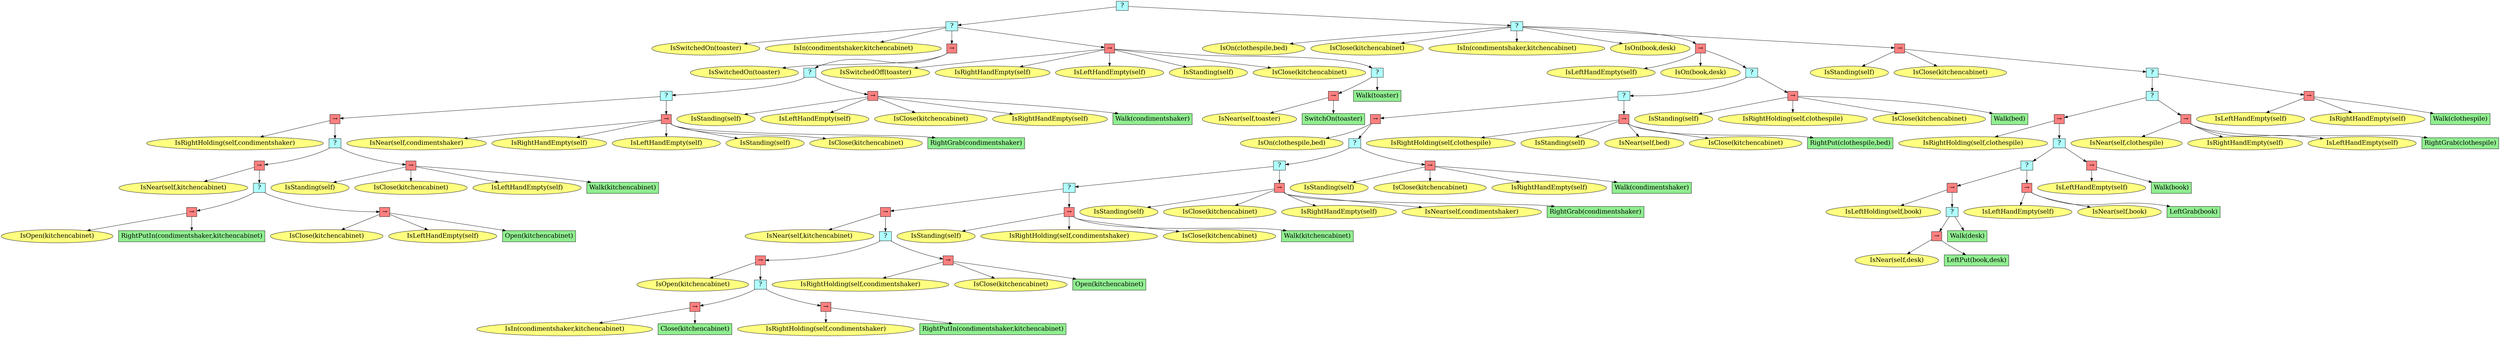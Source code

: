 digraph pastafarianism {
ordering=out;
graph [fontname="times-roman"];
node [fontname="times-roman"];
edge [fontname="times-roman"];
"76962c0c-9083-4491-96db-1625025081bf" [fillcolor="#B0FFFF", fontcolor=black, fontsize=20, height=0.01, label=" ? ", shape=box, style=filled, width=0.01];
"16528917-dd11-441f-b0e4-78a0c39c2760" [fillcolor="#B0FFFF", fontcolor=black, fontsize=20, height=0.01, label=" ? ", shape=box, style=filled, width=0.01];
"76962c0c-9083-4491-96db-1625025081bf" -> "16528917-dd11-441f-b0e4-78a0c39c2760";
"ddc99dc7-8598-4321-9bb9-795a56fb2705" [fillcolor="#FFFF80", fontcolor=black, fontsize=20, label="IsSwitchedOn(toaster)", shape=ellipse, style=filled];
"16528917-dd11-441f-b0e4-78a0c39c2760" -> "ddc99dc7-8598-4321-9bb9-795a56fb2705";
"db72ab32-a3ed-4d3b-a1af-5e8145d1346e" [fillcolor="#FFFF80", fontcolor=black, fontsize=20, label="IsIn(condimentshaker,kitchencabinet)", shape=ellipse, style=filled];
"16528917-dd11-441f-b0e4-78a0c39c2760" -> "db72ab32-a3ed-4d3b-a1af-5e8145d1346e";
"54d2df09-82e2-4763-817e-cd5002df64fd" [fillcolor="#FF8080", fontcolor=black, fontsize=20, height=0.01, label="&rarr;", shape=box, style=filled, width=0.01];
"16528917-dd11-441f-b0e4-78a0c39c2760" -> "54d2df09-82e2-4763-817e-cd5002df64fd";
"e141d60f-3df4-4e49-9a2a-b040e49d33da" [fillcolor="#FFFF80", fontcolor=black, fontsize=20, label="IsSwitchedOn(toaster)", shape=ellipse, style=filled];
"54d2df09-82e2-4763-817e-cd5002df64fd" -> "e141d60f-3df4-4e49-9a2a-b040e49d33da";
"f33d5b4e-b619-458a-b06f-ed0954783cb7" [fillcolor="#B0FFFF", fontcolor=black, fontsize=20, height=0.01, label=" ? ", shape=box, style=filled, width=0.01];
"54d2df09-82e2-4763-817e-cd5002df64fd" -> "f33d5b4e-b619-458a-b06f-ed0954783cb7";
"f1efedfc-295c-42d6-95d5-e05170e12c6c" [fillcolor="#B0FFFF", fontcolor=black, fontsize=20, height=0.01, label=" ? ", shape=box, style=filled, width=0.01];
"f33d5b4e-b619-458a-b06f-ed0954783cb7" -> "f1efedfc-295c-42d6-95d5-e05170e12c6c";
"ae6d30da-634e-406b-9a12-ff74e51968b1" [fillcolor="#FF8080", fontcolor=black, fontsize=20, height=0.01, label="&rarr;", shape=box, style=filled, width=0.01];
"f1efedfc-295c-42d6-95d5-e05170e12c6c" -> "ae6d30da-634e-406b-9a12-ff74e51968b1";
"8c5ec16c-fa30-48ac-9994-3c1db5f9acb2" [fillcolor="#FFFF80", fontcolor=black, fontsize=20, label="IsRightHolding(self,condimentshaker)", shape=ellipse, style=filled];
"ae6d30da-634e-406b-9a12-ff74e51968b1" -> "8c5ec16c-fa30-48ac-9994-3c1db5f9acb2";
"33766938-2ed3-481d-a550-56f788a29a3a" [fillcolor="#B0FFFF", fontcolor=black, fontsize=20, height=0.01, label=" ? ", shape=box, style=filled, width=0.01];
"ae6d30da-634e-406b-9a12-ff74e51968b1" -> "33766938-2ed3-481d-a550-56f788a29a3a";
"7179f12b-effe-4814-b300-72b6a682d519" [fillcolor="#FF8080", fontcolor=black, fontsize=20, height=0.01, label="&rarr;", shape=box, style=filled, width=0.01];
"33766938-2ed3-481d-a550-56f788a29a3a" -> "7179f12b-effe-4814-b300-72b6a682d519";
"0a1d18e0-dd87-498d-ab58-ae3e2eec68a8" [fillcolor="#FFFF80", fontcolor=black, fontsize=20, label="IsNear(self,kitchencabinet)", shape=ellipse, style=filled];
"7179f12b-effe-4814-b300-72b6a682d519" -> "0a1d18e0-dd87-498d-ab58-ae3e2eec68a8";
"775e0f38-76ef-4449-b74d-7d2853e842e6" [fillcolor="#B0FFFF", fontcolor=black, fontsize=20, height=0.01, label=" ? ", shape=box, style=filled, width=0.01];
"7179f12b-effe-4814-b300-72b6a682d519" -> "775e0f38-76ef-4449-b74d-7d2853e842e6";
"000e70a8-0573-46b1-a32c-56ac870810d3" [fillcolor="#FF8080", fontcolor=black, fontsize=20, height=0.01, label="&rarr;", shape=box, style=filled, width=0.01];
"775e0f38-76ef-4449-b74d-7d2853e842e6" -> "000e70a8-0573-46b1-a32c-56ac870810d3";
"170cbd90-8a13-4178-a218-891258e87612" [fillcolor="#FFFF80", fontcolor=black, fontsize=20, label="IsOpen(kitchencabinet)", shape=ellipse, style=filled];
"000e70a8-0573-46b1-a32c-56ac870810d3" -> "170cbd90-8a13-4178-a218-891258e87612";
"a75586a7-0437-4fa3-bd6d-667d7e7583ff" [fillcolor=lightgreen, fontcolor=black, fontsize=20, label="RightPutIn(condimentshaker,kitchencabinet)", shape=box, style=filled];
"000e70a8-0573-46b1-a32c-56ac870810d3" -> "a75586a7-0437-4fa3-bd6d-667d7e7583ff";
"a07f7286-0888-41ff-9409-4ef146e4f646" [fillcolor="#FF8080", fontcolor=black, fontsize=20, height=0.01, label="&rarr;", shape=box, style=filled, width=0.01];
"775e0f38-76ef-4449-b74d-7d2853e842e6" -> "a07f7286-0888-41ff-9409-4ef146e4f646";
"000e7c8c-7cca-4c28-92cc-eb42d6db97a0" [fillcolor="#FFFF80", fontcolor=black, fontsize=20, label="IsClose(kitchencabinet)", shape=ellipse, style=filled];
"a07f7286-0888-41ff-9409-4ef146e4f646" -> "000e7c8c-7cca-4c28-92cc-eb42d6db97a0";
"9298766e-c19a-41af-bb89-1c6321e40a68" [fillcolor="#FFFF80", fontcolor=black, fontsize=20, label="IsLeftHandEmpty(self)", shape=ellipse, style=filled];
"a07f7286-0888-41ff-9409-4ef146e4f646" -> "9298766e-c19a-41af-bb89-1c6321e40a68";
"01664adb-2b22-4097-8f26-be34da14d228" [fillcolor=lightgreen, fontcolor=black, fontsize=20, label="Open(kitchencabinet)", shape=box, style=filled];
"a07f7286-0888-41ff-9409-4ef146e4f646" -> "01664adb-2b22-4097-8f26-be34da14d228";
"d4f66154-d606-43bc-b5ff-79a7e266b815" [fillcolor="#FF8080", fontcolor=black, fontsize=20, height=0.01, label="&rarr;", shape=box, style=filled, width=0.01];
"33766938-2ed3-481d-a550-56f788a29a3a" -> "d4f66154-d606-43bc-b5ff-79a7e266b815";
"db8e9119-b188-42a5-8c0d-d6f6ea070322" [fillcolor="#FFFF80", fontcolor=black, fontsize=20, label="IsStanding(self)", shape=ellipse, style=filled];
"d4f66154-d606-43bc-b5ff-79a7e266b815" -> "db8e9119-b188-42a5-8c0d-d6f6ea070322";
"1077dcad-483a-49ab-838d-6087a39144da" [fillcolor="#FFFF80", fontcolor=black, fontsize=20, label="IsClose(kitchencabinet)", shape=ellipse, style=filled];
"d4f66154-d606-43bc-b5ff-79a7e266b815" -> "1077dcad-483a-49ab-838d-6087a39144da";
"524c559a-d391-45e7-aa7b-52d861063baf" [fillcolor="#FFFF80", fontcolor=black, fontsize=20, label="IsLeftHandEmpty(self)", shape=ellipse, style=filled];
"d4f66154-d606-43bc-b5ff-79a7e266b815" -> "524c559a-d391-45e7-aa7b-52d861063baf";
"5c75f125-2f68-45c1-9c3c-ffea9ec41d53" [fillcolor=lightgreen, fontcolor=black, fontsize=20, label="Walk(kitchencabinet)", shape=box, style=filled];
"d4f66154-d606-43bc-b5ff-79a7e266b815" -> "5c75f125-2f68-45c1-9c3c-ffea9ec41d53";
"8c1dce9c-ba8b-41af-a207-30beaef53c34" [fillcolor="#FF8080", fontcolor=black, fontsize=20, height=0.01, label="&rarr;", shape=box, style=filled, width=0.01];
"f1efedfc-295c-42d6-95d5-e05170e12c6c" -> "8c1dce9c-ba8b-41af-a207-30beaef53c34";
"395ea5a1-27ce-4049-8f8a-21292f54e04c" [fillcolor="#FFFF80", fontcolor=black, fontsize=20, label="IsNear(self,condimentshaker)", shape=ellipse, style=filled];
"8c1dce9c-ba8b-41af-a207-30beaef53c34" -> "395ea5a1-27ce-4049-8f8a-21292f54e04c";
"59bbebf6-8323-46e2-aaed-6f369f2f9257" [fillcolor="#FFFF80", fontcolor=black, fontsize=20, label="IsRightHandEmpty(self)", shape=ellipse, style=filled];
"8c1dce9c-ba8b-41af-a207-30beaef53c34" -> "59bbebf6-8323-46e2-aaed-6f369f2f9257";
"0dc1be7d-c576-46a7-a33f-91d604818067" [fillcolor="#FFFF80", fontcolor=black, fontsize=20, label="IsLeftHandEmpty(self)", shape=ellipse, style=filled];
"8c1dce9c-ba8b-41af-a207-30beaef53c34" -> "0dc1be7d-c576-46a7-a33f-91d604818067";
"121a7db0-11ae-42de-8b1c-f8c9a7c16639" [fillcolor="#FFFF80", fontcolor=black, fontsize=20, label="IsStanding(self)", shape=ellipse, style=filled];
"8c1dce9c-ba8b-41af-a207-30beaef53c34" -> "121a7db0-11ae-42de-8b1c-f8c9a7c16639";
"f1b048f9-452b-48ab-8a78-f00cb01a25e4" [fillcolor="#FFFF80", fontcolor=black, fontsize=20, label="IsClose(kitchencabinet)", shape=ellipse, style=filled];
"8c1dce9c-ba8b-41af-a207-30beaef53c34" -> "f1b048f9-452b-48ab-8a78-f00cb01a25e4";
"0af47eb9-0ad9-4bd4-bd1a-3751a256810c" [fillcolor=lightgreen, fontcolor=black, fontsize=20, label="RightGrab(condimentshaker)", shape=box, style=filled];
"8c1dce9c-ba8b-41af-a207-30beaef53c34" -> "0af47eb9-0ad9-4bd4-bd1a-3751a256810c";
"b36cc10a-3f5c-45f7-830c-119b95d9c632" [fillcolor="#FF8080", fontcolor=black, fontsize=20, height=0.01, label="&rarr;", shape=box, style=filled, width=0.01];
"f33d5b4e-b619-458a-b06f-ed0954783cb7" -> "b36cc10a-3f5c-45f7-830c-119b95d9c632";
"9862d520-294d-4e9e-9c98-e66882909e36" [fillcolor="#FFFF80", fontcolor=black, fontsize=20, label="IsStanding(self)", shape=ellipse, style=filled];
"b36cc10a-3f5c-45f7-830c-119b95d9c632" -> "9862d520-294d-4e9e-9c98-e66882909e36";
"506e70eb-3731-4ac3-84da-a2a3c54e61c7" [fillcolor="#FFFF80", fontcolor=black, fontsize=20, label="IsLeftHandEmpty(self)", shape=ellipse, style=filled];
"b36cc10a-3f5c-45f7-830c-119b95d9c632" -> "506e70eb-3731-4ac3-84da-a2a3c54e61c7";
"f043ec5f-2c79-4d84-82f5-ebccb6587ac0" [fillcolor="#FFFF80", fontcolor=black, fontsize=20, label="IsClose(kitchencabinet)", shape=ellipse, style=filled];
"b36cc10a-3f5c-45f7-830c-119b95d9c632" -> "f043ec5f-2c79-4d84-82f5-ebccb6587ac0";
"0e270588-8901-4487-bde5-d2b4675bcc58" [fillcolor="#FFFF80", fontcolor=black, fontsize=20, label="IsRightHandEmpty(self)", shape=ellipse, style=filled];
"b36cc10a-3f5c-45f7-830c-119b95d9c632" -> "0e270588-8901-4487-bde5-d2b4675bcc58";
"3c8925a9-96c8-4e33-9051-31b5b2efb060" [fillcolor=lightgreen, fontcolor=black, fontsize=20, label="Walk(condimentshaker)", shape=box, style=filled];
"b36cc10a-3f5c-45f7-830c-119b95d9c632" -> "3c8925a9-96c8-4e33-9051-31b5b2efb060";
"4f71628b-6d3e-462d-acdb-025046bd45a4" [fillcolor="#FF8080", fontcolor=black, fontsize=20, height=0.01, label="&rarr;", shape=box, style=filled, width=0.01];
"16528917-dd11-441f-b0e4-78a0c39c2760" -> "4f71628b-6d3e-462d-acdb-025046bd45a4";
"5385a61f-1046-4822-82bd-cd8c629f771c" [fillcolor="#FFFF80", fontcolor=black, fontsize=20, label="IsSwitchedOff(toaster)", shape=ellipse, style=filled];
"4f71628b-6d3e-462d-acdb-025046bd45a4" -> "5385a61f-1046-4822-82bd-cd8c629f771c";
"67b719cb-1ae0-49f0-8b90-cd733be27de9" [fillcolor="#FFFF80", fontcolor=black, fontsize=20, label="IsRightHandEmpty(self)", shape=ellipse, style=filled];
"4f71628b-6d3e-462d-acdb-025046bd45a4" -> "67b719cb-1ae0-49f0-8b90-cd733be27de9";
"91bdc923-c229-463d-9f4d-3bafb785442a" [fillcolor="#FFFF80", fontcolor=black, fontsize=20, label="IsLeftHandEmpty(self)", shape=ellipse, style=filled];
"4f71628b-6d3e-462d-acdb-025046bd45a4" -> "91bdc923-c229-463d-9f4d-3bafb785442a";
"3518c4da-0c9b-435e-addf-185365a16f46" [fillcolor="#FFFF80", fontcolor=black, fontsize=20, label="IsStanding(self)", shape=ellipse, style=filled];
"4f71628b-6d3e-462d-acdb-025046bd45a4" -> "3518c4da-0c9b-435e-addf-185365a16f46";
"01b3b61d-f810-4ae6-8105-085b129d555b" [fillcolor="#FFFF80", fontcolor=black, fontsize=20, label="IsClose(kitchencabinet)", shape=ellipse, style=filled];
"4f71628b-6d3e-462d-acdb-025046bd45a4" -> "01b3b61d-f810-4ae6-8105-085b129d555b";
"8e557571-3edd-48b5-99c3-128209be52eb" [fillcolor="#B0FFFF", fontcolor=black, fontsize=20, height=0.01, label=" ? ", shape=box, style=filled, width=0.01];
"4f71628b-6d3e-462d-acdb-025046bd45a4" -> "8e557571-3edd-48b5-99c3-128209be52eb";
"38ed3aa7-e45f-4385-8ee4-7ed3f5cbb7b0" [fillcolor="#FF8080", fontcolor=black, fontsize=20, height=0.01, label="&rarr;", shape=box, style=filled, width=0.01];
"8e557571-3edd-48b5-99c3-128209be52eb" -> "38ed3aa7-e45f-4385-8ee4-7ed3f5cbb7b0";
"45ea24ae-e645-4f42-a2ec-7f29725c1244" [fillcolor="#FFFF80", fontcolor=black, fontsize=20, label="IsNear(self,toaster)", shape=ellipse, style=filled];
"38ed3aa7-e45f-4385-8ee4-7ed3f5cbb7b0" -> "45ea24ae-e645-4f42-a2ec-7f29725c1244";
"5edd5112-ee3c-4880-ba88-6ead338c846d" [fillcolor=lightgreen, fontcolor=black, fontsize=20, label="SwitchOn(toaster)", shape=box, style=filled];
"38ed3aa7-e45f-4385-8ee4-7ed3f5cbb7b0" -> "5edd5112-ee3c-4880-ba88-6ead338c846d";
"a6588e04-2ed5-4576-9ce0-359e0b33812f" [fillcolor=lightgreen, fontcolor=black, fontsize=20, label="Walk(toaster)", shape=box, style=filled];
"8e557571-3edd-48b5-99c3-128209be52eb" -> "a6588e04-2ed5-4576-9ce0-359e0b33812f";
"e444e8d6-0e24-4f5b-b41b-e4679a7092e8" [fillcolor="#B0FFFF", fontcolor=black, fontsize=20, height=0.01, label=" ? ", shape=box, style=filled, width=0.01];
"76962c0c-9083-4491-96db-1625025081bf" -> "e444e8d6-0e24-4f5b-b41b-e4679a7092e8";
"62699717-9388-45b6-a70f-e601e1eb5e9f" [fillcolor="#FFFF80", fontcolor=black, fontsize=20, label="IsOn(clothespile,bed)", shape=ellipse, style=filled];
"e444e8d6-0e24-4f5b-b41b-e4679a7092e8" -> "62699717-9388-45b6-a70f-e601e1eb5e9f";
"5fb43ea0-42cd-4c66-8931-8ba2b3c15567" [fillcolor="#FFFF80", fontcolor=black, fontsize=20, label="IsClose(kitchencabinet)", shape=ellipse, style=filled];
"e444e8d6-0e24-4f5b-b41b-e4679a7092e8" -> "5fb43ea0-42cd-4c66-8931-8ba2b3c15567";
"0e9ecac5-a4f2-46d9-bb48-44e779947431" [fillcolor="#FFFF80", fontcolor=black, fontsize=20, label="IsIn(condimentshaker,kitchencabinet)", shape=ellipse, style=filled];
"e444e8d6-0e24-4f5b-b41b-e4679a7092e8" -> "0e9ecac5-a4f2-46d9-bb48-44e779947431";
"3c1c3d20-a634-411d-8de7-41df4ab58ce9" [fillcolor="#FFFF80", fontcolor=black, fontsize=20, label="IsOn(book,desk)", shape=ellipse, style=filled];
"e444e8d6-0e24-4f5b-b41b-e4679a7092e8" -> "3c1c3d20-a634-411d-8de7-41df4ab58ce9";
"d69fc46e-580b-46e7-bab0-1fa9228b5215" [fillcolor="#FF8080", fontcolor=black, fontsize=20, height=0.01, label="&rarr;", shape=box, style=filled, width=0.01];
"e444e8d6-0e24-4f5b-b41b-e4679a7092e8" -> "d69fc46e-580b-46e7-bab0-1fa9228b5215";
"5a88865e-92cb-4907-aaea-3972108236e8" [fillcolor="#FFFF80", fontcolor=black, fontsize=20, label="IsLeftHandEmpty(self)", shape=ellipse, style=filled];
"d69fc46e-580b-46e7-bab0-1fa9228b5215" -> "5a88865e-92cb-4907-aaea-3972108236e8";
"2c18875b-8e3d-4ff7-b857-b5c29d544d91" [fillcolor="#FFFF80", fontcolor=black, fontsize=20, label="IsOn(book,desk)", shape=ellipse, style=filled];
"d69fc46e-580b-46e7-bab0-1fa9228b5215" -> "2c18875b-8e3d-4ff7-b857-b5c29d544d91";
"17befc63-2ad8-404a-ad87-fa13eca95e61" [fillcolor="#B0FFFF", fontcolor=black, fontsize=20, height=0.01, label=" ? ", shape=box, style=filled, width=0.01];
"d69fc46e-580b-46e7-bab0-1fa9228b5215" -> "17befc63-2ad8-404a-ad87-fa13eca95e61";
"b5488fd1-05a6-4ea4-982c-4656d02d233a" [fillcolor="#B0FFFF", fontcolor=black, fontsize=20, height=0.01, label=" ? ", shape=box, style=filled, width=0.01];
"17befc63-2ad8-404a-ad87-fa13eca95e61" -> "b5488fd1-05a6-4ea4-982c-4656d02d233a";
"053bf0cf-1f6c-4e7d-acc4-281d6af9991d" [fillcolor="#FF8080", fontcolor=black, fontsize=20, height=0.01, label="&rarr;", shape=box, style=filled, width=0.01];
"b5488fd1-05a6-4ea4-982c-4656d02d233a" -> "053bf0cf-1f6c-4e7d-acc4-281d6af9991d";
"d7e6f020-0214-4184-b2ae-256f1356ef01" [fillcolor="#FFFF80", fontcolor=black, fontsize=20, label="IsOn(clothespile,bed)", shape=ellipse, style=filled];
"053bf0cf-1f6c-4e7d-acc4-281d6af9991d" -> "d7e6f020-0214-4184-b2ae-256f1356ef01";
"b133ff5d-9509-42a8-8c09-c77e6da8a3a7" [fillcolor="#B0FFFF", fontcolor=black, fontsize=20, height=0.01, label=" ? ", shape=box, style=filled, width=0.01];
"053bf0cf-1f6c-4e7d-acc4-281d6af9991d" -> "b133ff5d-9509-42a8-8c09-c77e6da8a3a7";
"f4904920-1fb3-47f4-99bb-8721d9443fbf" [fillcolor="#B0FFFF", fontcolor=black, fontsize=20, height=0.01, label=" ? ", shape=box, style=filled, width=0.01];
"b133ff5d-9509-42a8-8c09-c77e6da8a3a7" -> "f4904920-1fb3-47f4-99bb-8721d9443fbf";
"dff15b21-7281-4e20-bf2a-b7c4ffd850c9" [fillcolor="#B0FFFF", fontcolor=black, fontsize=20, height=0.01, label=" ? ", shape=box, style=filled, width=0.01];
"f4904920-1fb3-47f4-99bb-8721d9443fbf" -> "dff15b21-7281-4e20-bf2a-b7c4ffd850c9";
"d4a8ceef-b6cc-4170-b889-68577535211a" [fillcolor="#FF8080", fontcolor=black, fontsize=20, height=0.01, label="&rarr;", shape=box, style=filled, width=0.01];
"dff15b21-7281-4e20-bf2a-b7c4ffd850c9" -> "d4a8ceef-b6cc-4170-b889-68577535211a";
"bfe603c6-458f-4329-85bd-f61abfae5615" [fillcolor="#FFFF80", fontcolor=black, fontsize=20, label="IsNear(self,kitchencabinet)", shape=ellipse, style=filled];
"d4a8ceef-b6cc-4170-b889-68577535211a" -> "bfe603c6-458f-4329-85bd-f61abfae5615";
"7f571757-c285-4272-9c64-902010c8df03" [fillcolor="#B0FFFF", fontcolor=black, fontsize=20, height=0.01, label=" ? ", shape=box, style=filled, width=0.01];
"d4a8ceef-b6cc-4170-b889-68577535211a" -> "7f571757-c285-4272-9c64-902010c8df03";
"9b8ba117-fb4a-4e73-8baf-b85f542d3e4d" [fillcolor="#FF8080", fontcolor=black, fontsize=20, height=0.01, label="&rarr;", shape=box, style=filled, width=0.01];
"7f571757-c285-4272-9c64-902010c8df03" -> "9b8ba117-fb4a-4e73-8baf-b85f542d3e4d";
"16f1c7f8-0e43-4dfc-b4bc-21c8e6f47db1" [fillcolor="#FFFF80", fontcolor=black, fontsize=20, label="IsOpen(kitchencabinet)", shape=ellipse, style=filled];
"9b8ba117-fb4a-4e73-8baf-b85f542d3e4d" -> "16f1c7f8-0e43-4dfc-b4bc-21c8e6f47db1";
"4ae639f2-6c61-4488-8e02-8cb44b482fd4" [fillcolor="#B0FFFF", fontcolor=black, fontsize=20, height=0.01, label=" ? ", shape=box, style=filled, width=0.01];
"9b8ba117-fb4a-4e73-8baf-b85f542d3e4d" -> "4ae639f2-6c61-4488-8e02-8cb44b482fd4";
"9bfabd80-66ab-437c-98d1-390599d2b6c6" [fillcolor="#FF8080", fontcolor=black, fontsize=20, height=0.01, label="&rarr;", shape=box, style=filled, width=0.01];
"4ae639f2-6c61-4488-8e02-8cb44b482fd4" -> "9bfabd80-66ab-437c-98d1-390599d2b6c6";
"18fad60a-146a-47d1-9121-06a135b5e595" [fillcolor="#FFFF80", fontcolor=black, fontsize=20, label="IsIn(condimentshaker,kitchencabinet)", shape=ellipse, style=filled];
"9bfabd80-66ab-437c-98d1-390599d2b6c6" -> "18fad60a-146a-47d1-9121-06a135b5e595";
"67732c0e-2cc4-4330-b42a-f11b1a3fba7f" [fillcolor=lightgreen, fontcolor=black, fontsize=20, label="Close(kitchencabinet)", shape=box, style=filled];
"9bfabd80-66ab-437c-98d1-390599d2b6c6" -> "67732c0e-2cc4-4330-b42a-f11b1a3fba7f";
"e09f4eb2-b622-4890-b9be-42aa597c519a" [fillcolor="#FF8080", fontcolor=black, fontsize=20, height=0.01, label="&rarr;", shape=box, style=filled, width=0.01];
"4ae639f2-6c61-4488-8e02-8cb44b482fd4" -> "e09f4eb2-b622-4890-b9be-42aa597c519a";
"55aa1235-4542-447e-8716-6fad20885c4a" [fillcolor="#FFFF80", fontcolor=black, fontsize=20, label="IsRightHolding(self,condimentshaker)", shape=ellipse, style=filled];
"e09f4eb2-b622-4890-b9be-42aa597c519a" -> "55aa1235-4542-447e-8716-6fad20885c4a";
"c90b80d0-36c8-4352-b465-914a54b3a0d4" [fillcolor=lightgreen, fontcolor=black, fontsize=20, label="RightPutIn(condimentshaker,kitchencabinet)", shape=box, style=filled];
"e09f4eb2-b622-4890-b9be-42aa597c519a" -> "c90b80d0-36c8-4352-b465-914a54b3a0d4";
"3875a23c-62aa-4605-ab23-0ac1c664ca03" [fillcolor="#FF8080", fontcolor=black, fontsize=20, height=0.01, label="&rarr;", shape=box, style=filled, width=0.01];
"7f571757-c285-4272-9c64-902010c8df03" -> "3875a23c-62aa-4605-ab23-0ac1c664ca03";
"be404277-ad5f-40d0-a40a-a063f1d124e8" [fillcolor="#FFFF80", fontcolor=black, fontsize=20, label="IsRightHolding(self,condimentshaker)", shape=ellipse, style=filled];
"3875a23c-62aa-4605-ab23-0ac1c664ca03" -> "be404277-ad5f-40d0-a40a-a063f1d124e8";
"26c88a90-8079-4523-a13e-640eb6326182" [fillcolor="#FFFF80", fontcolor=black, fontsize=20, label="IsClose(kitchencabinet)", shape=ellipse, style=filled];
"3875a23c-62aa-4605-ab23-0ac1c664ca03" -> "26c88a90-8079-4523-a13e-640eb6326182";
"a3a67ccd-6694-4b96-b66d-5d26d735e67f" [fillcolor=lightgreen, fontcolor=black, fontsize=20, label="Open(kitchencabinet)", shape=box, style=filled];
"3875a23c-62aa-4605-ab23-0ac1c664ca03" -> "a3a67ccd-6694-4b96-b66d-5d26d735e67f";
"5e88e79a-ee29-4c99-a3b9-7982dedb5810" [fillcolor="#FF8080", fontcolor=black, fontsize=20, height=0.01, label="&rarr;", shape=box, style=filled, width=0.01];
"dff15b21-7281-4e20-bf2a-b7c4ffd850c9" -> "5e88e79a-ee29-4c99-a3b9-7982dedb5810";
"29f4171c-073a-4a96-b8b7-c5ffdd60ab8e" [fillcolor="#FFFF80", fontcolor=black, fontsize=20, label="IsStanding(self)", shape=ellipse, style=filled];
"5e88e79a-ee29-4c99-a3b9-7982dedb5810" -> "29f4171c-073a-4a96-b8b7-c5ffdd60ab8e";
"36b6120a-ce0b-4be0-bd01-2e0024fcca83" [fillcolor="#FFFF80", fontcolor=black, fontsize=20, label="IsRightHolding(self,condimentshaker)", shape=ellipse, style=filled];
"5e88e79a-ee29-4c99-a3b9-7982dedb5810" -> "36b6120a-ce0b-4be0-bd01-2e0024fcca83";
"4dd65f1c-47f7-41b7-ae6b-ce06eb36f3db" [fillcolor="#FFFF80", fontcolor=black, fontsize=20, label="IsClose(kitchencabinet)", shape=ellipse, style=filled];
"5e88e79a-ee29-4c99-a3b9-7982dedb5810" -> "4dd65f1c-47f7-41b7-ae6b-ce06eb36f3db";
"4a08c093-2868-47e0-a66f-b3ec280d1f10" [fillcolor=lightgreen, fontcolor=black, fontsize=20, label="Walk(kitchencabinet)", shape=box, style=filled];
"5e88e79a-ee29-4c99-a3b9-7982dedb5810" -> "4a08c093-2868-47e0-a66f-b3ec280d1f10";
"f5a7d88c-3af5-4d46-bc1e-b6cb41dae54d" [fillcolor="#FF8080", fontcolor=black, fontsize=20, height=0.01, label="&rarr;", shape=box, style=filled, width=0.01];
"f4904920-1fb3-47f4-99bb-8721d9443fbf" -> "f5a7d88c-3af5-4d46-bc1e-b6cb41dae54d";
"6e63177a-e9d2-4321-8a9e-23df789259e1" [fillcolor="#FFFF80", fontcolor=black, fontsize=20, label="IsStanding(self)", shape=ellipse, style=filled];
"f5a7d88c-3af5-4d46-bc1e-b6cb41dae54d" -> "6e63177a-e9d2-4321-8a9e-23df789259e1";
"c7480294-5422-4bd8-a8a9-cce03812f781" [fillcolor="#FFFF80", fontcolor=black, fontsize=20, label="IsClose(kitchencabinet)", shape=ellipse, style=filled];
"f5a7d88c-3af5-4d46-bc1e-b6cb41dae54d" -> "c7480294-5422-4bd8-a8a9-cce03812f781";
"46077559-1539-450d-a587-13c7278f5e9e" [fillcolor="#FFFF80", fontcolor=black, fontsize=20, label="IsRightHandEmpty(self)", shape=ellipse, style=filled];
"f5a7d88c-3af5-4d46-bc1e-b6cb41dae54d" -> "46077559-1539-450d-a587-13c7278f5e9e";
"286c9431-4913-4494-a9e3-0fc00a7085f2" [fillcolor="#FFFF80", fontcolor=black, fontsize=20, label="IsNear(self,condimentshaker)", shape=ellipse, style=filled];
"f5a7d88c-3af5-4d46-bc1e-b6cb41dae54d" -> "286c9431-4913-4494-a9e3-0fc00a7085f2";
"e9d37e7c-5b6c-46e1-9ed2-d810c7648902" [fillcolor=lightgreen, fontcolor=black, fontsize=20, label="RightGrab(condimentshaker)", shape=box, style=filled];
"f5a7d88c-3af5-4d46-bc1e-b6cb41dae54d" -> "e9d37e7c-5b6c-46e1-9ed2-d810c7648902";
"0e8d6aee-5199-4f40-bdb7-730562599c98" [fillcolor="#FF8080", fontcolor=black, fontsize=20, height=0.01, label="&rarr;", shape=box, style=filled, width=0.01];
"b133ff5d-9509-42a8-8c09-c77e6da8a3a7" -> "0e8d6aee-5199-4f40-bdb7-730562599c98";
"cea22db6-131b-4663-a969-3ad2ef8a2799" [fillcolor="#FFFF80", fontcolor=black, fontsize=20, label="IsStanding(self)", shape=ellipse, style=filled];
"0e8d6aee-5199-4f40-bdb7-730562599c98" -> "cea22db6-131b-4663-a969-3ad2ef8a2799";
"d5fdf4ee-4a03-4ff1-9903-40346b45bbb3" [fillcolor="#FFFF80", fontcolor=black, fontsize=20, label="IsClose(kitchencabinet)", shape=ellipse, style=filled];
"0e8d6aee-5199-4f40-bdb7-730562599c98" -> "d5fdf4ee-4a03-4ff1-9903-40346b45bbb3";
"86b2c095-a1b7-4d6d-9a98-2cc40aa64081" [fillcolor="#FFFF80", fontcolor=black, fontsize=20, label="IsRightHandEmpty(self)", shape=ellipse, style=filled];
"0e8d6aee-5199-4f40-bdb7-730562599c98" -> "86b2c095-a1b7-4d6d-9a98-2cc40aa64081";
"4bc8b2a5-cdbd-45b1-8715-5b8f5c072a23" [fillcolor=lightgreen, fontcolor=black, fontsize=20, label="Walk(condimentshaker)", shape=box, style=filled];
"0e8d6aee-5199-4f40-bdb7-730562599c98" -> "4bc8b2a5-cdbd-45b1-8715-5b8f5c072a23";
"d150163c-cef8-4906-b172-63dca23e3b2e" [fillcolor="#FF8080", fontcolor=black, fontsize=20, height=0.01, label="&rarr;", shape=box, style=filled, width=0.01];
"b5488fd1-05a6-4ea4-982c-4656d02d233a" -> "d150163c-cef8-4906-b172-63dca23e3b2e";
"5d94c495-81fc-4e35-a9a2-b994e6d4a3db" [fillcolor="#FFFF80", fontcolor=black, fontsize=20, label="IsRightHolding(self,clothespile)", shape=ellipse, style=filled];
"d150163c-cef8-4906-b172-63dca23e3b2e" -> "5d94c495-81fc-4e35-a9a2-b994e6d4a3db";
"fe7b2b80-b586-4d4c-8266-c210aceb46cd" [fillcolor="#FFFF80", fontcolor=black, fontsize=20, label="IsStanding(self)", shape=ellipse, style=filled];
"d150163c-cef8-4906-b172-63dca23e3b2e" -> "fe7b2b80-b586-4d4c-8266-c210aceb46cd";
"a44e125b-089e-48c7-ac2b-932272eeb221" [fillcolor="#FFFF80", fontcolor=black, fontsize=20, label="IsNear(self,bed)", shape=ellipse, style=filled];
"d150163c-cef8-4906-b172-63dca23e3b2e" -> "a44e125b-089e-48c7-ac2b-932272eeb221";
"acb42f7f-7344-4941-b386-41ff0f5f3c19" [fillcolor="#FFFF80", fontcolor=black, fontsize=20, label="IsClose(kitchencabinet)", shape=ellipse, style=filled];
"d150163c-cef8-4906-b172-63dca23e3b2e" -> "acb42f7f-7344-4941-b386-41ff0f5f3c19";
"ba9a5be6-a828-4353-9f2a-c7113d312030" [fillcolor=lightgreen, fontcolor=black, fontsize=20, label="RightPut(clothespile,bed)", shape=box, style=filled];
"d150163c-cef8-4906-b172-63dca23e3b2e" -> "ba9a5be6-a828-4353-9f2a-c7113d312030";
"7d5a139f-f8a4-4a7d-bd57-532afc038da0" [fillcolor="#FF8080", fontcolor=black, fontsize=20, height=0.01, label="&rarr;", shape=box, style=filled, width=0.01];
"17befc63-2ad8-404a-ad87-fa13eca95e61" -> "7d5a139f-f8a4-4a7d-bd57-532afc038da0";
"35da66cb-c4bc-4e93-a653-1fd417cac4c8" [fillcolor="#FFFF80", fontcolor=black, fontsize=20, label="IsStanding(self)", shape=ellipse, style=filled];
"7d5a139f-f8a4-4a7d-bd57-532afc038da0" -> "35da66cb-c4bc-4e93-a653-1fd417cac4c8";
"989c1f80-89a5-495d-b2ae-f1f06396ae51" [fillcolor="#FFFF80", fontcolor=black, fontsize=20, label="IsRightHolding(self,clothespile)", shape=ellipse, style=filled];
"7d5a139f-f8a4-4a7d-bd57-532afc038da0" -> "989c1f80-89a5-495d-b2ae-f1f06396ae51";
"0c972d4a-9c62-492e-b8f8-8f2bf40f7e60" [fillcolor="#FFFF80", fontcolor=black, fontsize=20, label="IsClose(kitchencabinet)", shape=ellipse, style=filled];
"7d5a139f-f8a4-4a7d-bd57-532afc038da0" -> "0c972d4a-9c62-492e-b8f8-8f2bf40f7e60";
"4ce99282-4f8a-45d2-93a1-a7d0b52a0689" [fillcolor=lightgreen, fontcolor=black, fontsize=20, label="Walk(bed)", shape=box, style=filled];
"7d5a139f-f8a4-4a7d-bd57-532afc038da0" -> "4ce99282-4f8a-45d2-93a1-a7d0b52a0689";
"c362ba7b-8d17-49c8-8092-3b5ff74e182b" [fillcolor="#FF8080", fontcolor=black, fontsize=20, height=0.01, label="&rarr;", shape=box, style=filled, width=0.01];
"e444e8d6-0e24-4f5b-b41b-e4679a7092e8" -> "c362ba7b-8d17-49c8-8092-3b5ff74e182b";
"97b2e0b5-b44c-4e21-b6f9-9c06fc426201" [fillcolor="#FFFF80", fontcolor=black, fontsize=20, label="IsStanding(self)", shape=ellipse, style=filled];
"c362ba7b-8d17-49c8-8092-3b5ff74e182b" -> "97b2e0b5-b44c-4e21-b6f9-9c06fc426201";
"17424e86-8792-4734-b817-2720d969e39f" [fillcolor="#FFFF80", fontcolor=black, fontsize=20, label="IsClose(kitchencabinet)", shape=ellipse, style=filled];
"c362ba7b-8d17-49c8-8092-3b5ff74e182b" -> "17424e86-8792-4734-b817-2720d969e39f";
"dea50a7f-93b6-4b7d-a427-16fdcff3e7ce" [fillcolor="#B0FFFF", fontcolor=black, fontsize=20, height=0.01, label=" ? ", shape=box, style=filled, width=0.01];
"c362ba7b-8d17-49c8-8092-3b5ff74e182b" -> "dea50a7f-93b6-4b7d-a427-16fdcff3e7ce";
"12ca44ca-cd3d-49b0-b9bc-57b4dd4e84c1" [fillcolor="#B0FFFF", fontcolor=black, fontsize=20, height=0.01, label=" ? ", shape=box, style=filled, width=0.01];
"dea50a7f-93b6-4b7d-a427-16fdcff3e7ce" -> "12ca44ca-cd3d-49b0-b9bc-57b4dd4e84c1";
"12186379-fae1-4af1-a968-3a085f3cf745" [fillcolor="#FF8080", fontcolor=black, fontsize=20, height=0.01, label="&rarr;", shape=box, style=filled, width=0.01];
"12ca44ca-cd3d-49b0-b9bc-57b4dd4e84c1" -> "12186379-fae1-4af1-a968-3a085f3cf745";
"ba267fc5-f3e2-4131-be8f-e8cae6c19462" [fillcolor="#FFFF80", fontcolor=black, fontsize=20, label="IsRightHolding(self,clothespile)", shape=ellipse, style=filled];
"12186379-fae1-4af1-a968-3a085f3cf745" -> "ba267fc5-f3e2-4131-be8f-e8cae6c19462";
"25e13d1a-ffa2-4b68-b9f5-6dcd00edc951" [fillcolor="#B0FFFF", fontcolor=black, fontsize=20, height=0.01, label=" ? ", shape=box, style=filled, width=0.01];
"12186379-fae1-4af1-a968-3a085f3cf745" -> "25e13d1a-ffa2-4b68-b9f5-6dcd00edc951";
"69c8cbf0-c2cd-4b3e-8ed3-9e151232df0c" [fillcolor="#B0FFFF", fontcolor=black, fontsize=20, height=0.01, label=" ? ", shape=box, style=filled, width=0.01];
"25e13d1a-ffa2-4b68-b9f5-6dcd00edc951" -> "69c8cbf0-c2cd-4b3e-8ed3-9e151232df0c";
"e39aad3d-870c-483a-b6b6-a47582b187b4" [fillcolor="#FF8080", fontcolor=black, fontsize=20, height=0.01, label="&rarr;", shape=box, style=filled, width=0.01];
"69c8cbf0-c2cd-4b3e-8ed3-9e151232df0c" -> "e39aad3d-870c-483a-b6b6-a47582b187b4";
"384722ff-74f3-481a-ba4c-c75b5d41954a" [fillcolor="#FFFF80", fontcolor=black, fontsize=20, label="IsLeftHolding(self,book)", shape=ellipse, style=filled];
"e39aad3d-870c-483a-b6b6-a47582b187b4" -> "384722ff-74f3-481a-ba4c-c75b5d41954a";
"5e2a5b3f-aa41-4f03-b7f9-e86ce6c327bc" [fillcolor="#B0FFFF", fontcolor=black, fontsize=20, height=0.01, label=" ? ", shape=box, style=filled, width=0.01];
"e39aad3d-870c-483a-b6b6-a47582b187b4" -> "5e2a5b3f-aa41-4f03-b7f9-e86ce6c327bc";
"0109ddc3-6be2-4847-b440-54a603a0cb27" [fillcolor="#FF8080", fontcolor=black, fontsize=20, height=0.01, label="&rarr;", shape=box, style=filled, width=0.01];
"5e2a5b3f-aa41-4f03-b7f9-e86ce6c327bc" -> "0109ddc3-6be2-4847-b440-54a603a0cb27";
"6320aa91-1477-4cf3-983d-7ef81e28b0e0" [fillcolor="#FFFF80", fontcolor=black, fontsize=20, label="IsNear(self,desk)", shape=ellipse, style=filled];
"0109ddc3-6be2-4847-b440-54a603a0cb27" -> "6320aa91-1477-4cf3-983d-7ef81e28b0e0";
"25ff6b26-74ed-464c-9a36-6cabf8e810b8" [fillcolor=lightgreen, fontcolor=black, fontsize=20, label="LeftPut(book,desk)", shape=box, style=filled];
"0109ddc3-6be2-4847-b440-54a603a0cb27" -> "25ff6b26-74ed-464c-9a36-6cabf8e810b8";
"24c73bc7-982b-4374-aff0-3cab0321ac67" [fillcolor=lightgreen, fontcolor=black, fontsize=20, label="Walk(desk)", shape=box, style=filled];
"5e2a5b3f-aa41-4f03-b7f9-e86ce6c327bc" -> "24c73bc7-982b-4374-aff0-3cab0321ac67";
"52e4dfff-ccde-43e7-9241-e8addc7861d8" [fillcolor="#FF8080", fontcolor=black, fontsize=20, height=0.01, label="&rarr;", shape=box, style=filled, width=0.01];
"69c8cbf0-c2cd-4b3e-8ed3-9e151232df0c" -> "52e4dfff-ccde-43e7-9241-e8addc7861d8";
"f2544d8d-e5d1-4ba5-aecf-55b4879f7dc8" [fillcolor="#FFFF80", fontcolor=black, fontsize=20, label="IsLeftHandEmpty(self)", shape=ellipse, style=filled];
"52e4dfff-ccde-43e7-9241-e8addc7861d8" -> "f2544d8d-e5d1-4ba5-aecf-55b4879f7dc8";
"438ff190-835e-4aaf-8e2b-7d7f2c58b7d2" [fillcolor="#FFFF80", fontcolor=black, fontsize=20, label="IsNear(self,book)", shape=ellipse, style=filled];
"52e4dfff-ccde-43e7-9241-e8addc7861d8" -> "438ff190-835e-4aaf-8e2b-7d7f2c58b7d2";
"33a47301-8378-40a0-ad93-563cbc3fc0a8" [fillcolor=lightgreen, fontcolor=black, fontsize=20, label="LeftGrab(book)", shape=box, style=filled];
"52e4dfff-ccde-43e7-9241-e8addc7861d8" -> "33a47301-8378-40a0-ad93-563cbc3fc0a8";
"293c68e3-ba9a-4033-bdc1-4c838becd88a" [fillcolor="#FF8080", fontcolor=black, fontsize=20, height=0.01, label="&rarr;", shape=box, style=filled, width=0.01];
"25e13d1a-ffa2-4b68-b9f5-6dcd00edc951" -> "293c68e3-ba9a-4033-bdc1-4c838becd88a";
"b3972993-9f2b-453a-b813-0e686506ad26" [fillcolor="#FFFF80", fontcolor=black, fontsize=20, label="IsLeftHandEmpty(self)", shape=ellipse, style=filled];
"293c68e3-ba9a-4033-bdc1-4c838becd88a" -> "b3972993-9f2b-453a-b813-0e686506ad26";
"e113c722-3f5b-4421-ac0d-78e88c084555" [fillcolor=lightgreen, fontcolor=black, fontsize=20, label="Walk(book)", shape=box, style=filled];
"293c68e3-ba9a-4033-bdc1-4c838becd88a" -> "e113c722-3f5b-4421-ac0d-78e88c084555";
"0fda4c94-96e5-4c63-b7ec-e734d9dc04d1" [fillcolor="#FF8080", fontcolor=black, fontsize=20, height=0.01, label="&rarr;", shape=box, style=filled, width=0.01];
"12ca44ca-cd3d-49b0-b9bc-57b4dd4e84c1" -> "0fda4c94-96e5-4c63-b7ec-e734d9dc04d1";
"6a8a07d0-036b-44b6-be0e-dc70131a437f" [fillcolor="#FFFF80", fontcolor=black, fontsize=20, label="IsNear(self,clothespile)", shape=ellipse, style=filled];
"0fda4c94-96e5-4c63-b7ec-e734d9dc04d1" -> "6a8a07d0-036b-44b6-be0e-dc70131a437f";
"d43e9f1f-8f2a-4b66-9a98-5825e9d3bf80" [fillcolor="#FFFF80", fontcolor=black, fontsize=20, label="IsRightHandEmpty(self)", shape=ellipse, style=filled];
"0fda4c94-96e5-4c63-b7ec-e734d9dc04d1" -> "d43e9f1f-8f2a-4b66-9a98-5825e9d3bf80";
"14a08693-3596-4111-8c09-4ada77e556bd" [fillcolor="#FFFF80", fontcolor=black, fontsize=20, label="IsLeftHandEmpty(self)", shape=ellipse, style=filled];
"0fda4c94-96e5-4c63-b7ec-e734d9dc04d1" -> "14a08693-3596-4111-8c09-4ada77e556bd";
"71059524-0f78-4198-9352-4353afe426df" [fillcolor=lightgreen, fontcolor=black, fontsize=20, label="RightGrab(clothespile)", shape=box, style=filled];
"0fda4c94-96e5-4c63-b7ec-e734d9dc04d1" -> "71059524-0f78-4198-9352-4353afe426df";
"91d36a7a-5d55-47db-be51-cf9f5955e26a" [fillcolor="#FF8080", fontcolor=black, fontsize=20, height=0.01, label="&rarr;", shape=box, style=filled, width=0.01];
"dea50a7f-93b6-4b7d-a427-16fdcff3e7ce" -> "91d36a7a-5d55-47db-be51-cf9f5955e26a";
"e6dd7710-a912-42a7-9052-45e8f3bdde3c" [fillcolor="#FFFF80", fontcolor=black, fontsize=20, label="IsLeftHandEmpty(self)", shape=ellipse, style=filled];
"91d36a7a-5d55-47db-be51-cf9f5955e26a" -> "e6dd7710-a912-42a7-9052-45e8f3bdde3c";
"5b737a8b-3242-4d24-bdf7-6d814479ebe3" [fillcolor="#FFFF80", fontcolor=black, fontsize=20, label="IsRightHandEmpty(self)", shape=ellipse, style=filled];
"91d36a7a-5d55-47db-be51-cf9f5955e26a" -> "5b737a8b-3242-4d24-bdf7-6d814479ebe3";
"71d6583f-b6d8-4bf7-ba8f-cd6b3a0e9c5d" [fillcolor=lightgreen, fontcolor=black, fontsize=20, label="Walk(clothespile)", shape=box, style=filled];
"91d36a7a-5d55-47db-be51-cf9f5955e26a" -> "71d6583f-b6d8-4bf7-ba8f-cd6b3a0e9c5d";
}
